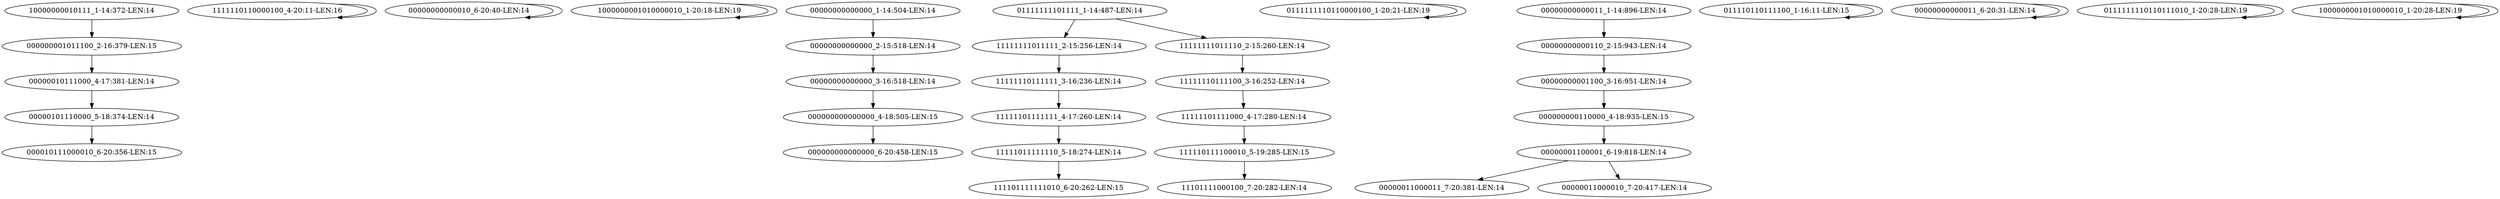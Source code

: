 digraph G {
    "000000001011100_2-16:379-LEN:15" -> "00000010111000_4-17:381-LEN:14";
    "1111110110000100_4-20:11-LEN:16" -> "1111110110000100_4-20:11-LEN:16";
    "00000000000010_6-20:40-LEN:14" -> "00000000000010_6-20:40-LEN:14";
    "1000000001010000010_1-20:18-LEN:19" -> "1000000001010000010_1-20:18-LEN:19";
    "00000000000000_2-15:518-LEN:14" -> "00000000000000_3-16:518-LEN:14";
    "11111110111111_3-16:236-LEN:14" -> "11111101111111_4-17:260-LEN:14";
    "0111111110110000100_1-20:21-LEN:19" -> "0111111110110000100_1-20:21-LEN:19";
    "11111101111111_4-17:260-LEN:14" -> "11111011111110_5-18:274-LEN:14";
    "00000000000000_3-16:518-LEN:14" -> "000000000000000_4-18:505-LEN:15";
    "00000000000110_2-15:943-LEN:14" -> "00000000001100_3-16:951-LEN:14";
    "01111111101111_1-14:487-LEN:14" -> "11111111011111_2-15:256-LEN:14";
    "01111111101111_1-14:487-LEN:14" -> "11111111011110_2-15:260-LEN:14";
    "011110110111100_1-16:11-LEN:15" -> "011110110111100_1-16:11-LEN:15";
    "11111111011111_2-15:256-LEN:14" -> "11111110111111_3-16:236-LEN:14";
    "00000000001100_3-16:951-LEN:14" -> "000000000110000_4-18:935-LEN:15";
    "00000000000011_6-20:31-LEN:14" -> "00000000000011_6-20:31-LEN:14";
    "00000101110000_5-18:374-LEN:14" -> "000010111000010_6-20:356-LEN:15";
    "0111111110110111010_1-20:28-LEN:19" -> "0111111110110111010_1-20:28-LEN:19";
    "000000000000000_4-18:505-LEN:15" -> "000000000000000_6-20:458-LEN:15";
    "00000000000000_1-14:504-LEN:14" -> "00000000000000_2-15:518-LEN:14";
    "00000000000011_1-14:896-LEN:14" -> "00000000000110_2-15:943-LEN:14";
    "11111101111000_4-17:280-LEN:14" -> "111110111100010_5-19:285-LEN:15";
    "11111111011110_2-15:260-LEN:14" -> "11111110111100_3-16:252-LEN:14";
    "00000001100001_6-19:818-LEN:14" -> "00000011000011_7-20:381-LEN:14";
    "00000001100001_6-19:818-LEN:14" -> "00000011000010_7-20:417-LEN:14";
    "1000000001010000010_1-20:28-LEN:19" -> "1000000001010000010_1-20:28-LEN:19";
    "11111011111110_5-18:274-LEN:14" -> "111101111111010_6-20:262-LEN:15";
    "111110111100010_5-19:285-LEN:15" -> "11101111000100_7-20:282-LEN:14";
    "00000010111000_4-17:381-LEN:14" -> "00000101110000_5-18:374-LEN:14";
    "11111110111100_3-16:252-LEN:14" -> "11111101111000_4-17:280-LEN:14";
    "000000000110000_4-18:935-LEN:15" -> "00000001100001_6-19:818-LEN:14";
    "10000000010111_1-14:372-LEN:14" -> "000000001011100_2-16:379-LEN:15";
}
